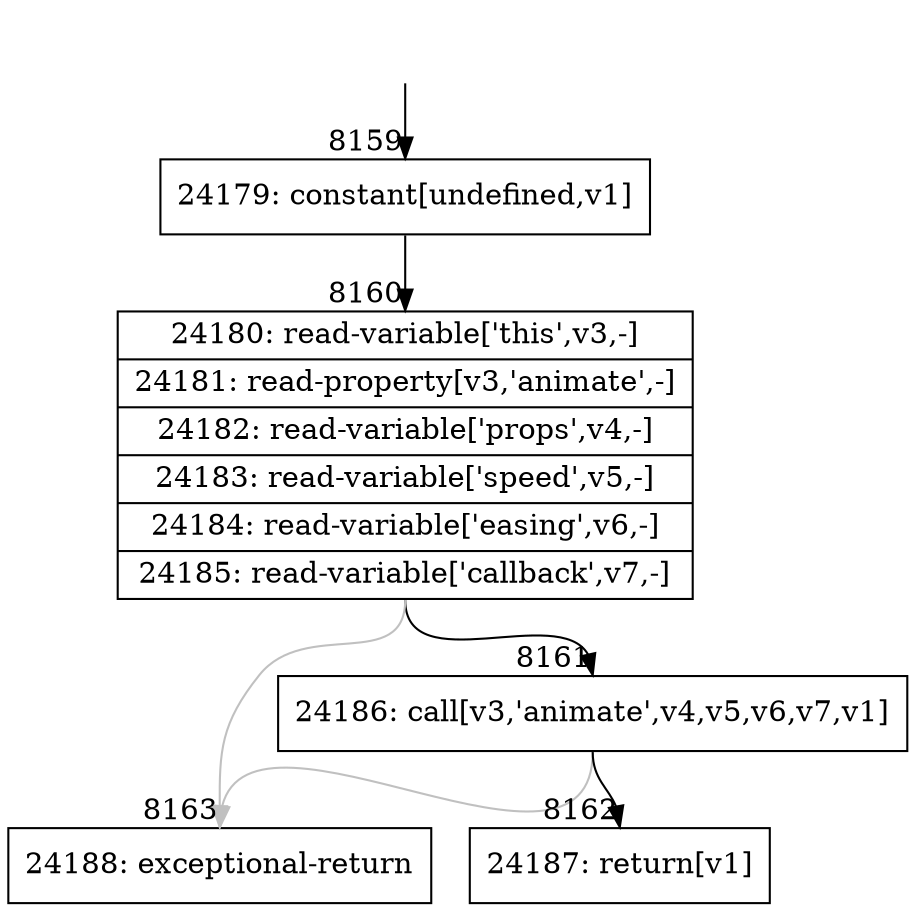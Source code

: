 digraph {
rankdir="TD"
BB_entry524[shape=none,label=""];
BB_entry524 -> BB8159 [tailport=s, headport=n, headlabel="    8159"]
BB8159 [shape=record label="{24179: constant[undefined,v1]}" ] 
BB8159 -> BB8160 [tailport=s, headport=n, headlabel="      8160"]
BB8160 [shape=record label="{24180: read-variable['this',v3,-]|24181: read-property[v3,'animate',-]|24182: read-variable['props',v4,-]|24183: read-variable['speed',v5,-]|24184: read-variable['easing',v6,-]|24185: read-variable['callback',v7,-]}" ] 
BB8160 -> BB8161 [tailport=s, headport=n, headlabel="      8161"]
BB8160 -> BB8163 [tailport=s, headport=n, color=gray, headlabel="      8163"]
BB8161 [shape=record label="{24186: call[v3,'animate',v4,v5,v6,v7,v1]}" ] 
BB8161 -> BB8162 [tailport=s, headport=n, headlabel="      8162"]
BB8161 -> BB8163 [tailport=s, headport=n, color=gray]
BB8162 [shape=record label="{24187: return[v1]}" ] 
BB8163 [shape=record label="{24188: exceptional-return}" ] 
}
